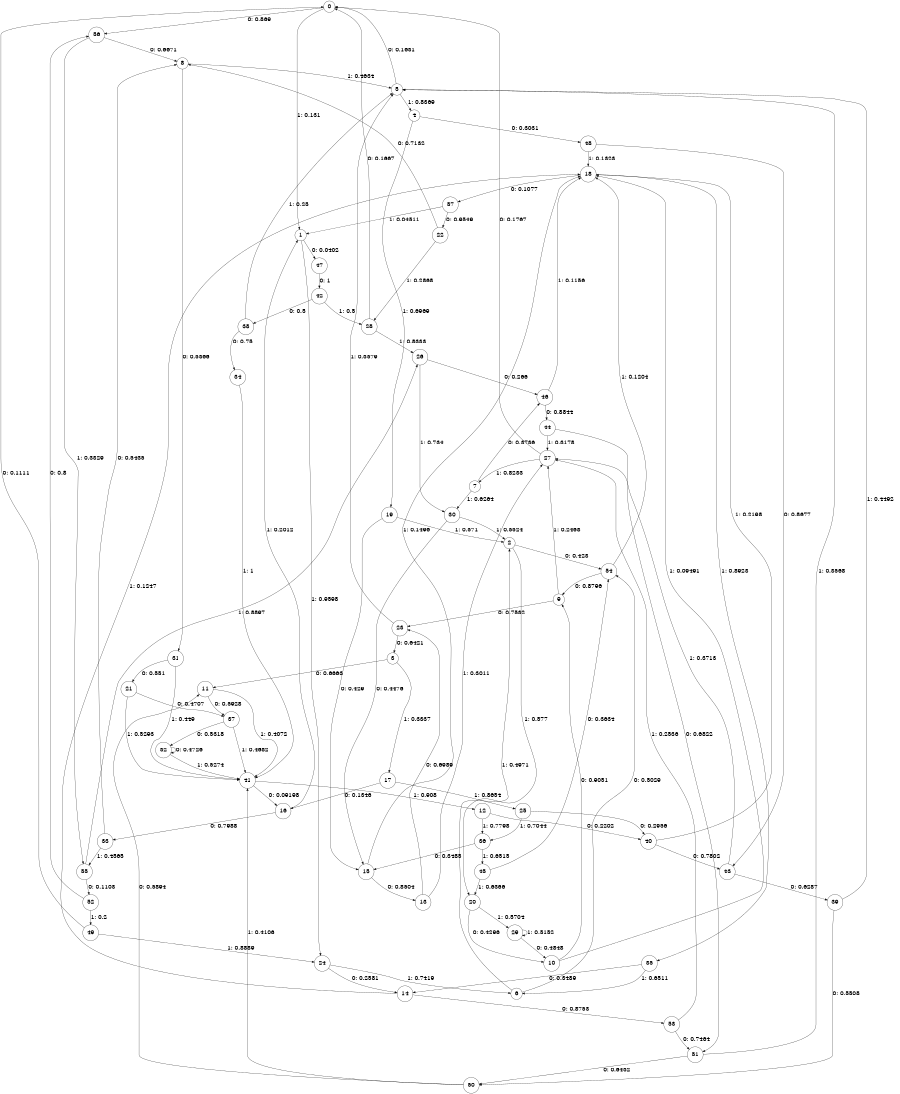 digraph "ch22faceL9" {
size = "6,8.5";
ratio = "fill";
node [shape = circle];
node [fontsize = 24];
edge [fontsize = 24];
0 -> 56 [label = "0: 0.869    "];
0 -> 1 [label = "1: 0.131    "];
1 -> 47 [label = "0: 0.0402   "];
1 -> 24 [label = "1: 0.9598   "];
2 -> 54 [label = "0: 0.423    "];
2 -> 20 [label = "1: 0.577    "];
3 -> 11 [label = "0: 0.6663   "];
3 -> 17 [label = "1: 0.3337   "];
4 -> 48 [label = "0: 0.3031   "];
4 -> 19 [label = "1: 0.6969   "];
5 -> 0 [label = "0: 0.1631   "];
5 -> 4 [label = "1: 0.8369   "];
6 -> 54 [label = "0: 0.5029   "];
6 -> 2 [label = "1: 0.4971   "];
7 -> 46 [label = "0: 0.3736   "];
7 -> 30 [label = "1: 0.6264   "];
8 -> 31 [label = "0: 0.5366   "];
8 -> 5 [label = "1: 0.4634   "];
9 -> 23 [label = "0: 0.7532   "];
9 -> 27 [label = "1: 0.2468   "];
10 -> 9 [label = "0: 0.9051   "];
10 -> 18 [label = "1: 0.09491  "];
11 -> 37 [label = "0: 0.5928   "];
11 -> 41 [label = "1: 0.4072   "];
12 -> 40 [label = "0: 0.2202   "];
12 -> 36 [label = "1: 0.7798   "];
13 -> 23 [label = "0: 0.6989   "];
13 -> 27 [label = "1: 0.3011   "];
14 -> 53 [label = "0: 0.8753   "];
14 -> 18 [label = "1: 0.1247   "];
15 -> 13 [label = "0: 0.8504   "];
15 -> 18 [label = "1: 0.1496   "];
16 -> 33 [label = "0: 0.7988   "];
16 -> 1 [label = "1: 0.2012   "];
17 -> 16 [label = "0: 0.1346   "];
17 -> 25 [label = "1: 0.8654   "];
18 -> 57 [label = "0: 0.1077   "];
18 -> 35 [label = "1: 0.8923   "];
19 -> 15 [label = "0: 0.429    "];
19 -> 2 [label = "1: 0.571    "];
20 -> 10 [label = "0: 0.4296   "];
20 -> 29 [label = "1: 0.5704   "];
21 -> 37 [label = "0: 0.4707   "];
21 -> 41 [label = "1: 0.5293   "];
22 -> 8 [label = "0: 0.7132   "];
22 -> 28 [label = "1: 0.2868   "];
23 -> 3 [label = "0: 0.6421   "];
23 -> 5 [label = "1: 0.3579   "];
24 -> 14 [label = "0: 0.2581   "];
24 -> 6 [label = "1: 0.7419   "];
25 -> 40 [label = "0: 0.2956   "];
25 -> 36 [label = "1: 0.7044   "];
26 -> 46 [label = "0: 0.266    "];
26 -> 30 [label = "1: 0.734    "];
27 -> 0 [label = "0: 0.1767   "];
27 -> 7 [label = "1: 0.8233   "];
28 -> 0 [label = "0: 0.1667   "];
28 -> 26 [label = "1: 0.8333   "];
29 -> 10 [label = "0: 0.4848   "];
29 -> 29 [label = "1: 0.5152   "];
30 -> 15 [label = "0: 0.4476   "];
30 -> 2 [label = "1: 0.5524   "];
31 -> 21 [label = "0: 0.551    "];
31 -> 41 [label = "1: 0.449    "];
32 -> 32 [label = "0: 0.4726   "];
32 -> 41 [label = "1: 0.5274   "];
33 -> 8 [label = "0: 0.5435   "];
33 -> 55 [label = "1: 0.4565   "];
34 -> 41 [label = "1: 1        "];
35 -> 14 [label = "0: 0.3489   "];
35 -> 6 [label = "1: 0.6511   "];
36 -> 15 [label = "0: 0.3485   "];
36 -> 45 [label = "1: 0.6515   "];
37 -> 32 [label = "0: 0.5318   "];
37 -> 41 [label = "1: 0.4682   "];
38 -> 34 [label = "0: 0.75     "];
38 -> 5 [label = "1: 0.25     "];
39 -> 50 [label = "0: 0.5508   "];
39 -> 5 [label = "1: 0.4492   "];
40 -> 43 [label = "0: 0.7802   "];
40 -> 18 [label = "1: 0.2198   "];
41 -> 16 [label = "0: 0.09198  "];
41 -> 12 [label = "1: 0.908    "];
42 -> 38 [label = "0: 0.5      "];
42 -> 28 [label = "1: 0.5      "];
43 -> 39 [label = "0: 0.6287   "];
43 -> 27 [label = "1: 0.3713   "];
44 -> 51 [label = "0: 0.6822   "];
44 -> 27 [label = "1: 0.3178   "];
45 -> 54 [label = "0: 0.3634   "];
45 -> 20 [label = "1: 0.6366   "];
46 -> 44 [label = "0: 0.8844   "];
46 -> 18 [label = "1: 0.1156   "];
47 -> 42 [label = "0: 1        "];
48 -> 43 [label = "0: 0.8677   "];
48 -> 18 [label = "1: 0.1323   "];
49 -> 0 [label = "0: 0.1111   "];
49 -> 24 [label = "1: 0.8889   "];
50 -> 11 [label = "0: 0.5894   "];
50 -> 41 [label = "1: 0.4106   "];
51 -> 50 [label = "0: 0.6432   "];
51 -> 5 [label = "1: 0.3568   "];
52 -> 56 [label = "0: 0.8      "];
52 -> 49 [label = "1: 0.2      "];
53 -> 51 [label = "0: 0.7464   "];
53 -> 27 [label = "1: 0.2536   "];
54 -> 9 [label = "0: 0.8796   "];
54 -> 18 [label = "1: 0.1204   "];
55 -> 52 [label = "0: 0.1103   "];
55 -> 26 [label = "1: 0.8897   "];
56 -> 8 [label = "0: 0.6671   "];
56 -> 55 [label = "1: 0.3329   "];
57 -> 22 [label = "0: 0.9549   "];
57 -> 1 [label = "1: 0.04511  "];
}